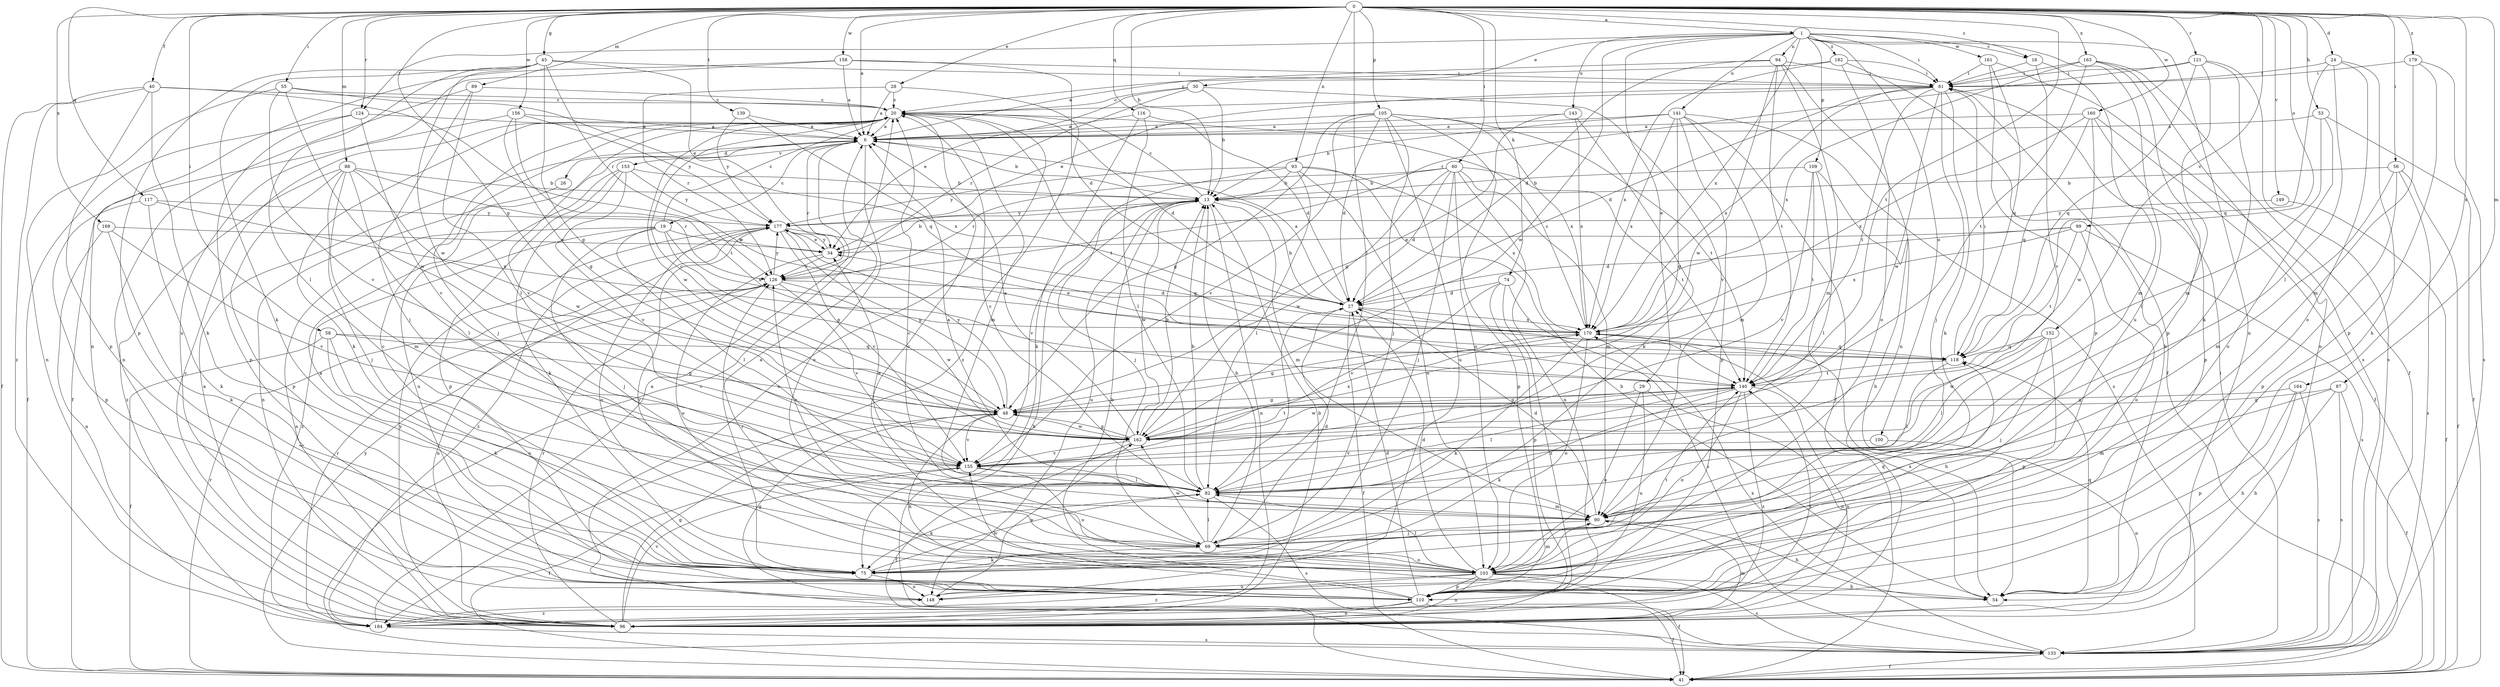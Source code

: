 strict digraph  {
0;
1;
6;
13;
16;
19;
20;
24;
26;
27;
28;
29;
30;
34;
40;
41;
45;
48;
53;
54;
55;
56;
58;
60;
61;
69;
74;
75;
82;
87;
88;
89;
90;
93;
94;
96;
99;
100;
103;
105;
109;
110;
116;
117;
118;
121;
124;
126;
133;
139;
140;
141;
143;
148;
149;
152;
153;
155;
156;
158;
160;
161;
162;
163;
164;
169;
170;
177;
179;
182;
184;
0 -> 1  [label=a];
0 -> 6  [label=a];
0 -> 13  [label=b];
0 -> 16  [label=c];
0 -> 24  [label=d];
0 -> 28  [label=e];
0 -> 40  [label=f];
0 -> 45  [label=g];
0 -> 48  [label=g];
0 -> 53  [label=h];
0 -> 55  [label=i];
0 -> 56  [label=i];
0 -> 58  [label=i];
0 -> 60  [label=i];
0 -> 74  [label=k];
0 -> 82  [label=l];
0 -> 87  [label=m];
0 -> 88  [label=m];
0 -> 89  [label=m];
0 -> 93  [label=n];
0 -> 99  [label=o];
0 -> 105  [label=p];
0 -> 116  [label=q];
0 -> 117  [label=q];
0 -> 121  [label=r];
0 -> 124  [label=r];
0 -> 139  [label=t];
0 -> 140  [label=t];
0 -> 149  [label=v];
0 -> 152  [label=v];
0 -> 156  [label=w];
0 -> 158  [label=w];
0 -> 160  [label=w];
0 -> 163  [label=x];
0 -> 164  [label=x];
0 -> 169  [label=x];
0 -> 179  [label=z];
1 -> 16  [label=c];
1 -> 29  [label=e];
1 -> 30  [label=e];
1 -> 61  [label=i];
1 -> 94  [label=n];
1 -> 96  [label=n];
1 -> 100  [label=o];
1 -> 109  [label=p];
1 -> 124  [label=r];
1 -> 141  [label=u];
1 -> 143  [label=u];
1 -> 148  [label=u];
1 -> 161  [label=w];
1 -> 162  [label=w];
1 -> 170  [label=x];
1 -> 182  [label=z];
6 -> 13  [label=b];
6 -> 19  [label=c];
6 -> 26  [label=d];
6 -> 103  [label=o];
6 -> 126  [label=r];
6 -> 153  [label=v];
13 -> 20  [label=c];
13 -> 90  [label=m];
13 -> 96  [label=n];
13 -> 148  [label=u];
13 -> 155  [label=v];
13 -> 162  [label=w];
13 -> 177  [label=y];
16 -> 61  [label=i];
16 -> 90  [label=m];
16 -> 155  [label=v];
19 -> 20  [label=c];
19 -> 34  [label=e];
19 -> 48  [label=g];
19 -> 69  [label=j];
19 -> 82  [label=l];
19 -> 96  [label=n];
19 -> 170  [label=x];
19 -> 184  [label=z];
20 -> 6  [label=a];
20 -> 27  [label=d];
20 -> 69  [label=j];
20 -> 75  [label=k];
20 -> 90  [label=m];
20 -> 133  [label=s];
20 -> 140  [label=t];
20 -> 155  [label=v];
20 -> 162  [label=w];
24 -> 54  [label=h];
24 -> 61  [label=i];
24 -> 82  [label=l];
24 -> 103  [label=o];
24 -> 118  [label=q];
26 -> 96  [label=n];
27 -> 6  [label=a];
27 -> 13  [label=b];
27 -> 41  [label=f];
27 -> 82  [label=l];
27 -> 140  [label=t];
27 -> 170  [label=x];
28 -> 6  [label=a];
28 -> 20  [label=c];
28 -> 126  [label=r];
28 -> 184  [label=z];
29 -> 48  [label=g];
29 -> 96  [label=n];
29 -> 103  [label=o];
29 -> 148  [label=u];
30 -> 13  [label=b];
30 -> 20  [label=c];
30 -> 34  [label=e];
30 -> 126  [label=r];
30 -> 155  [label=v];
34 -> 13  [label=b];
34 -> 103  [label=o];
34 -> 126  [label=r];
34 -> 177  [label=y];
40 -> 20  [label=c];
40 -> 41  [label=f];
40 -> 75  [label=k];
40 -> 110  [label=p];
40 -> 140  [label=t];
40 -> 184  [label=z];
41 -> 126  [label=r];
41 -> 177  [label=y];
45 -> 34  [label=e];
45 -> 48  [label=g];
45 -> 61  [label=i];
45 -> 75  [label=k];
45 -> 82  [label=l];
45 -> 110  [label=p];
45 -> 126  [label=r];
45 -> 162  [label=w];
48 -> 20  [label=c];
48 -> 54  [label=h];
48 -> 155  [label=v];
48 -> 162  [label=w];
48 -> 177  [label=y];
53 -> 6  [label=a];
53 -> 41  [label=f];
53 -> 82  [label=l];
53 -> 103  [label=o];
54 -> 118  [label=q];
54 -> 170  [label=x];
55 -> 20  [label=c];
55 -> 96  [label=n];
55 -> 118  [label=q];
55 -> 155  [label=v];
55 -> 162  [label=w];
56 -> 13  [label=b];
56 -> 41  [label=f];
56 -> 90  [label=m];
56 -> 110  [label=p];
56 -> 133  [label=s];
58 -> 41  [label=f];
58 -> 48  [label=g];
58 -> 75  [label=k];
58 -> 103  [label=o];
58 -> 118  [label=q];
60 -> 13  [label=b];
60 -> 27  [label=d];
60 -> 69  [label=j];
60 -> 90  [label=m];
60 -> 96  [label=n];
60 -> 110  [label=p];
60 -> 126  [label=r];
60 -> 140  [label=t];
60 -> 162  [label=w];
61 -> 20  [label=c];
61 -> 27  [label=d];
61 -> 34  [label=e];
61 -> 54  [label=h];
61 -> 69  [label=j];
61 -> 75  [label=k];
61 -> 140  [label=t];
61 -> 162  [label=w];
61 -> 170  [label=x];
69 -> 13  [label=b];
69 -> 20  [label=c];
69 -> 27  [label=d];
69 -> 75  [label=k];
69 -> 82  [label=l];
69 -> 103  [label=o];
69 -> 162  [label=w];
74 -> 27  [label=d];
74 -> 110  [label=p];
74 -> 133  [label=s];
74 -> 155  [label=v];
74 -> 184  [label=z];
75 -> 6  [label=a];
75 -> 20  [label=c];
75 -> 82  [label=l];
75 -> 148  [label=u];
82 -> 6  [label=a];
82 -> 13  [label=b];
82 -> 20  [label=c];
82 -> 34  [label=e];
82 -> 75  [label=k];
82 -> 90  [label=m];
82 -> 133  [label=s];
87 -> 41  [label=f];
87 -> 48  [label=g];
87 -> 54  [label=h];
87 -> 90  [label=m];
87 -> 133  [label=s];
88 -> 13  [label=b];
88 -> 69  [label=j];
88 -> 82  [label=l];
88 -> 90  [label=m];
88 -> 110  [label=p];
88 -> 126  [label=r];
88 -> 162  [label=w];
88 -> 184  [label=z];
89 -> 20  [label=c];
89 -> 69  [label=j];
89 -> 82  [label=l];
89 -> 96  [label=n];
90 -> 27  [label=d];
90 -> 54  [label=h];
90 -> 69  [label=j];
90 -> 126  [label=r];
93 -> 13  [label=b];
93 -> 54  [label=h];
93 -> 69  [label=j];
93 -> 82  [label=l];
93 -> 103  [label=o];
93 -> 170  [label=x];
93 -> 177  [label=y];
94 -> 6  [label=a];
94 -> 27  [label=d];
94 -> 61  [label=i];
94 -> 90  [label=m];
94 -> 96  [label=n];
94 -> 140  [label=t];
94 -> 162  [label=w];
96 -> 6  [label=a];
96 -> 13  [label=b];
96 -> 20  [label=c];
96 -> 48  [label=g];
96 -> 90  [label=m];
96 -> 126  [label=r];
96 -> 155  [label=v];
96 -> 177  [label=y];
99 -> 27  [label=d];
99 -> 34  [label=e];
99 -> 103  [label=o];
99 -> 133  [label=s];
99 -> 140  [label=t];
99 -> 170  [label=x];
100 -> 96  [label=n];
100 -> 155  [label=v];
103 -> 20  [label=c];
103 -> 27  [label=d];
103 -> 41  [label=f];
103 -> 54  [label=h];
103 -> 82  [label=l];
103 -> 90  [label=m];
103 -> 96  [label=n];
103 -> 110  [label=p];
103 -> 118  [label=q];
103 -> 126  [label=r];
103 -> 133  [label=s];
103 -> 140  [label=t];
103 -> 148  [label=u];
103 -> 177  [label=y];
103 -> 184  [label=z];
105 -> 6  [label=a];
105 -> 27  [label=d];
105 -> 48  [label=g];
105 -> 69  [label=j];
105 -> 103  [label=o];
105 -> 140  [label=t];
105 -> 148  [label=u];
105 -> 155  [label=v];
105 -> 170  [label=x];
109 -> 13  [label=b];
109 -> 54  [label=h];
109 -> 82  [label=l];
109 -> 140  [label=t];
109 -> 155  [label=v];
110 -> 6  [label=a];
110 -> 13  [label=b];
110 -> 27  [label=d];
110 -> 41  [label=f];
110 -> 96  [label=n];
110 -> 155  [label=v];
110 -> 184  [label=z];
116 -> 6  [label=a];
116 -> 27  [label=d];
116 -> 75  [label=k];
116 -> 82  [label=l];
117 -> 75  [label=k];
117 -> 110  [label=p];
117 -> 170  [label=x];
117 -> 177  [label=y];
118 -> 61  [label=i];
118 -> 82  [label=l];
118 -> 140  [label=t];
121 -> 61  [label=i];
121 -> 75  [label=k];
121 -> 90  [label=m];
121 -> 118  [label=q];
121 -> 126  [label=r];
121 -> 133  [label=s];
124 -> 6  [label=a];
124 -> 41  [label=f];
124 -> 110  [label=p];
124 -> 155  [label=v];
126 -> 27  [label=d];
126 -> 96  [label=n];
126 -> 155  [label=v];
126 -> 162  [label=w];
126 -> 177  [label=y];
133 -> 13  [label=b];
133 -> 20  [label=c];
133 -> 41  [label=f];
133 -> 61  [label=i];
133 -> 170  [label=x];
139 -> 6  [label=a];
139 -> 170  [label=x];
139 -> 177  [label=y];
140 -> 48  [label=g];
140 -> 75  [label=k];
140 -> 82  [label=l];
140 -> 96  [label=n];
140 -> 103  [label=o];
140 -> 162  [label=w];
140 -> 184  [label=z];
141 -> 6  [label=a];
141 -> 13  [label=b];
141 -> 41  [label=f];
141 -> 48  [label=g];
141 -> 90  [label=m];
141 -> 110  [label=p];
141 -> 133  [label=s];
141 -> 170  [label=x];
143 -> 6  [label=a];
143 -> 48  [label=g];
143 -> 75  [label=k];
143 -> 170  [label=x];
148 -> 48  [label=g];
148 -> 162  [label=w];
149 -> 41  [label=f];
149 -> 177  [label=y];
152 -> 69  [label=j];
152 -> 82  [label=l];
152 -> 110  [label=p];
152 -> 118  [label=q];
152 -> 162  [label=w];
153 -> 13  [label=b];
153 -> 75  [label=k];
153 -> 110  [label=p];
153 -> 148  [label=u];
153 -> 155  [label=v];
153 -> 177  [label=y];
155 -> 41  [label=f];
155 -> 82  [label=l];
155 -> 103  [label=o];
156 -> 6  [label=a];
156 -> 41  [label=f];
156 -> 48  [label=g];
156 -> 140  [label=t];
156 -> 177  [label=y];
158 -> 6  [label=a];
158 -> 27  [label=d];
158 -> 61  [label=i];
158 -> 96  [label=n];
158 -> 148  [label=u];
160 -> 6  [label=a];
160 -> 41  [label=f];
160 -> 110  [label=p];
160 -> 118  [label=q];
160 -> 162  [label=w];
160 -> 170  [label=x];
161 -> 61  [label=i];
161 -> 110  [label=p];
161 -> 118  [label=q];
161 -> 133  [label=s];
162 -> 6  [label=a];
162 -> 13  [label=b];
162 -> 41  [label=f];
162 -> 48  [label=g];
162 -> 140  [label=t];
162 -> 155  [label=v];
162 -> 170  [label=x];
163 -> 41  [label=f];
163 -> 61  [label=i];
163 -> 96  [label=n];
163 -> 110  [label=p];
163 -> 140  [label=t];
163 -> 170  [label=x];
164 -> 48  [label=g];
164 -> 54  [label=h];
164 -> 110  [label=p];
164 -> 133  [label=s];
169 -> 34  [label=e];
169 -> 75  [label=k];
169 -> 96  [label=n];
169 -> 155  [label=v];
170 -> 20  [label=c];
170 -> 34  [label=e];
170 -> 48  [label=g];
170 -> 54  [label=h];
170 -> 75  [label=k];
170 -> 103  [label=o];
170 -> 118  [label=q];
177 -> 34  [label=e];
177 -> 48  [label=g];
177 -> 103  [label=o];
177 -> 118  [label=q];
177 -> 155  [label=v];
177 -> 184  [label=z];
179 -> 61  [label=i];
179 -> 90  [label=m];
179 -> 110  [label=p];
179 -> 133  [label=s];
182 -> 20  [label=c];
182 -> 41  [label=f];
182 -> 61  [label=i];
182 -> 103  [label=o];
182 -> 170  [label=x];
184 -> 6  [label=a];
184 -> 126  [label=r];
184 -> 133  [label=s];
184 -> 140  [label=t];
}
